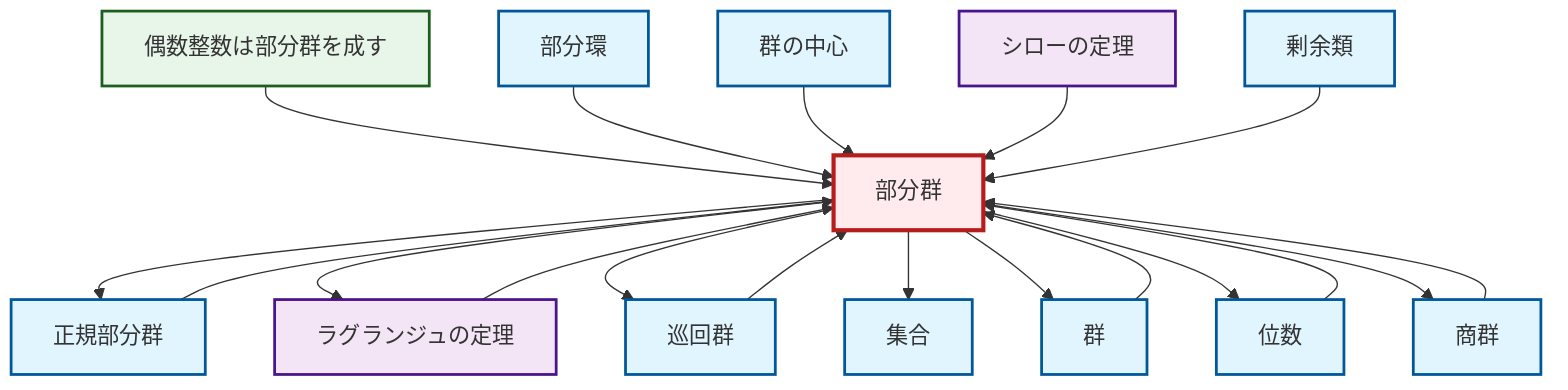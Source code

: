 graph TD
    classDef definition fill:#e1f5fe,stroke:#01579b,stroke-width:2px
    classDef theorem fill:#f3e5f5,stroke:#4a148c,stroke-width:2px
    classDef axiom fill:#fff3e0,stroke:#e65100,stroke-width:2px
    classDef example fill:#e8f5e9,stroke:#1b5e20,stroke-width:2px
    classDef current fill:#ffebee,stroke:#b71c1c,stroke-width:3px
    def-subring["部分環"]:::definition
    def-normal-subgroup["正規部分群"]:::definition
    thm-sylow["シローの定理"]:::theorem
    thm-lagrange["ラグランジュの定理"]:::theorem
    def-subgroup["部分群"]:::definition
    def-cyclic-group["巡回群"]:::definition
    def-center-of-group["群の中心"]:::definition
    def-quotient-group["商群"]:::definition
    def-group["群"]:::definition
    def-set["集合"]:::definition
    def-order["位数"]:::definition
    ex-even-integers-subgroup["偶数整数は部分群を成す"]:::example
    def-coset["剰余類"]:::definition
    def-order --> def-subgroup
    def-normal-subgroup --> def-subgroup
    ex-even-integers-subgroup --> def-subgroup
    thm-lagrange --> def-subgroup
    def-subgroup --> def-normal-subgroup
    def-subgroup --> thm-lagrange
    def-subring --> def-subgroup
    def-center-of-group --> def-subgroup
    def-group --> def-subgroup
    def-cyclic-group --> def-subgroup
    def-subgroup --> def-cyclic-group
    def-subgroup --> def-set
    thm-sylow --> def-subgroup
    def-subgroup --> def-group
    def-subgroup --> def-order
    def-coset --> def-subgroup
    def-quotient-group --> def-subgroup
    def-subgroup --> def-quotient-group
    class def-subgroup current